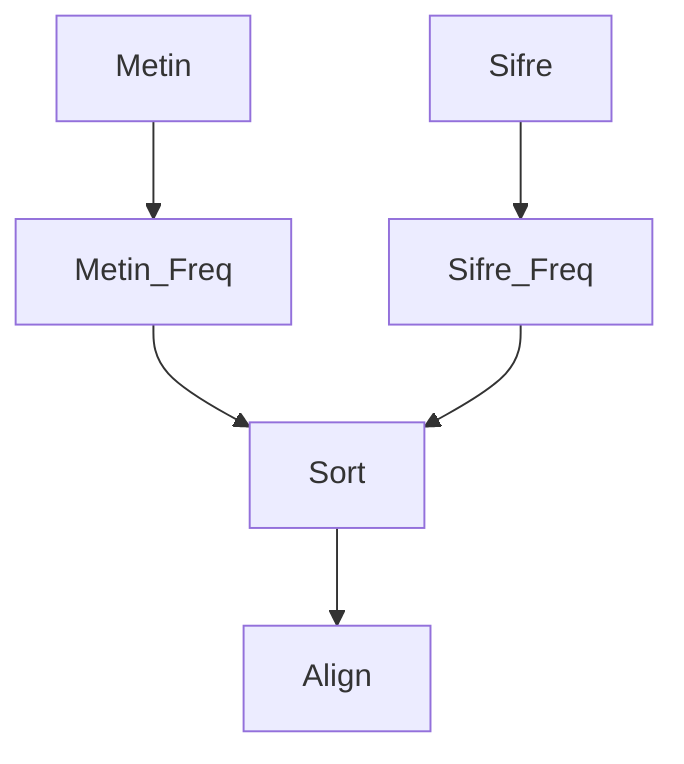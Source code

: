 flowchart TD
    C0[Metin]-->C1[Metin_Freq]
    C2[Sifre]-->C3[Sifre_Freq]
    C1[Metin_Freq]-->C4[Sort]
    C3[Sifre_Freq]-->C4[Sort]
    C4-->Align